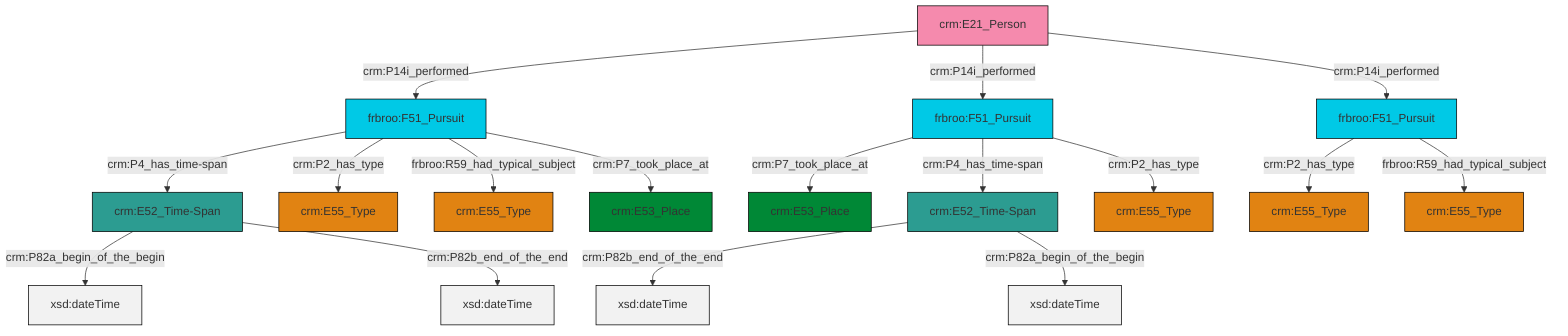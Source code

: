 graph TD
classDef Literal fill:#f2f2f2,stroke:#000000;
classDef CRM_Entity fill:#FFFFFF,stroke:#000000;
classDef Temporal_Entity fill:#00C9E6, stroke:#000000;
classDef Type fill:#E18312, stroke:#000000;
classDef Time-Span fill:#2C9C91, stroke:#000000;
classDef Appellation fill:#FFEB7F, stroke:#000000;
classDef Place fill:#008836, stroke:#000000;
classDef Persistent_Item fill:#B266B2, stroke:#000000;
classDef Conceptual_Object fill:#FFD700, stroke:#000000;
classDef Physical_Thing fill:#D2B48C, stroke:#000000;
classDef Actor fill:#f58aad, stroke:#000000;
classDef PC_Classes fill:#4ce600, stroke:#000000;
classDef Multi fill:#cccccc,stroke:#000000;

2["frbroo:F51_Pursuit"]:::Temporal_Entity -->|crm:P4_has_time-span| 0["crm:E52_Time-Span"]:::Time-Span
2["frbroo:F51_Pursuit"]:::Temporal_Entity -->|crm:P2_has_type| 7["crm:E55_Type"]:::Type
8["frbroo:F51_Pursuit"]:::Temporal_Entity -->|crm:P7_took_place_at| 9["crm:E53_Place"]:::Place
0["crm:E52_Time-Span"]:::Time-Span -->|crm:P82a_begin_of_the_begin| 10[xsd:dateTime]:::Literal
8["frbroo:F51_Pursuit"]:::Temporal_Entity -->|crm:P4_has_time-span| 11["crm:E52_Time-Span"]:::Time-Span
5["crm:E21_Person"]:::Actor -->|crm:P14i_performed| 2["frbroo:F51_Pursuit"]:::Temporal_Entity
11["crm:E52_Time-Span"]:::Time-Span -->|crm:P82b_end_of_the_end| 16[xsd:dateTime]:::Literal
19["frbroo:F51_Pursuit"]:::Temporal_Entity -->|crm:P2_has_type| 3["crm:E55_Type"]:::Type
2["frbroo:F51_Pursuit"]:::Temporal_Entity -->|frbroo:R59_had_typical_subject| 21["crm:E55_Type"]:::Type
8["frbroo:F51_Pursuit"]:::Temporal_Entity -->|crm:P2_has_type| 17["crm:E55_Type"]:::Type
0["crm:E52_Time-Span"]:::Time-Span -->|crm:P82b_end_of_the_end| 24[xsd:dateTime]:::Literal
19["frbroo:F51_Pursuit"]:::Temporal_Entity -->|frbroo:R59_had_typical_subject| 13["crm:E55_Type"]:::Type
11["crm:E52_Time-Span"]:::Time-Span -->|crm:P82a_begin_of_the_begin| 29[xsd:dateTime]:::Literal
5["crm:E21_Person"]:::Actor -->|crm:P14i_performed| 8["frbroo:F51_Pursuit"]:::Temporal_Entity
5["crm:E21_Person"]:::Actor -->|crm:P14i_performed| 19["frbroo:F51_Pursuit"]:::Temporal_Entity
2["frbroo:F51_Pursuit"]:::Temporal_Entity -->|crm:P7_took_place_at| 26["crm:E53_Place"]:::Place